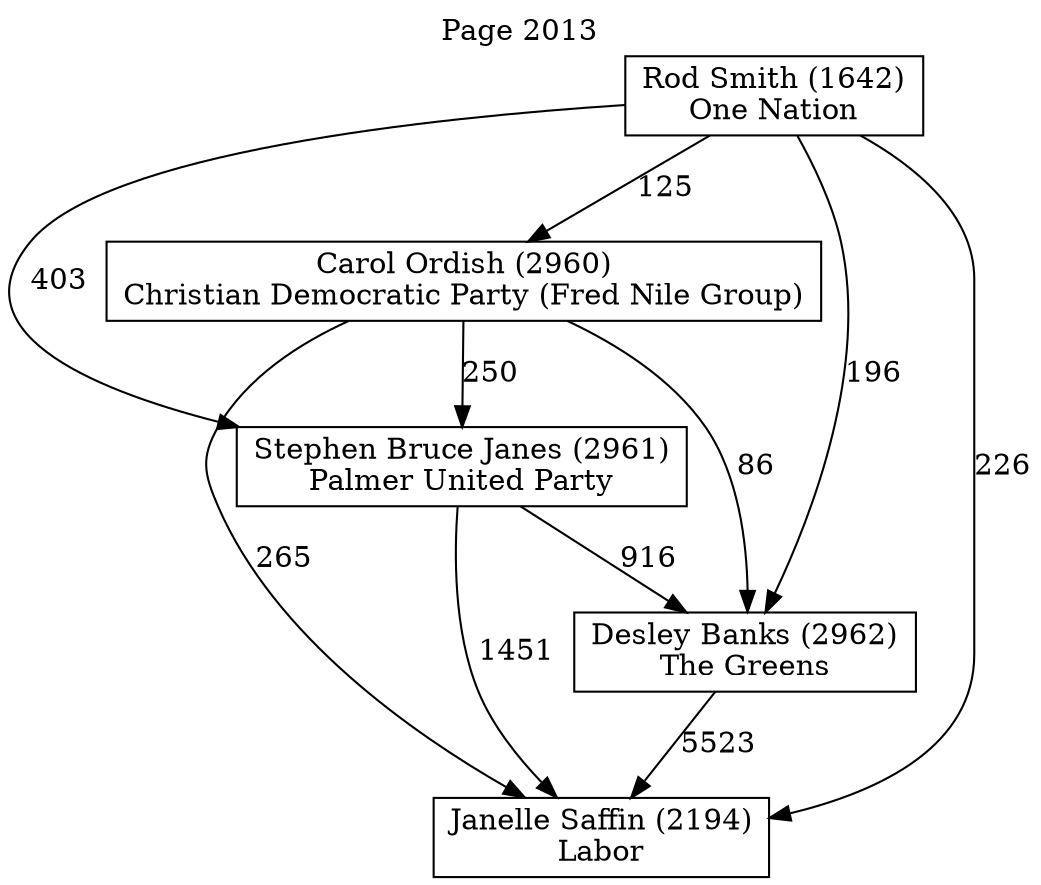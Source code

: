 // House preference flow
digraph "Janelle Saffin (2194)_Page_2013" {
	graph [label="Page 2013" labelloc=t mclimit=10]
	node [shape=box]
	"Janelle Saffin (2194)" [label="Janelle Saffin (2194)
Labor"]
	"Desley Banks (2962)" [label="Desley Banks (2962)
The Greens"]
	"Stephen Bruce Janes (2961)" [label="Stephen Bruce Janes (2961)
Palmer United Party"]
	"Carol Ordish (2960)" [label="Carol Ordish (2960)
Christian Democratic Party (Fred Nile Group)"]
	"Rod Smith (1642)" [label="Rod Smith (1642)
One Nation"]
	"Desley Banks (2962)" -> "Janelle Saffin (2194)" [label=5523]
	"Stephen Bruce Janes (2961)" -> "Desley Banks (2962)" [label=916]
	"Carol Ordish (2960)" -> "Stephen Bruce Janes (2961)" [label=250]
	"Rod Smith (1642)" -> "Carol Ordish (2960)" [label=125]
	"Stephen Bruce Janes (2961)" -> "Janelle Saffin (2194)" [label=1451]
	"Carol Ordish (2960)" -> "Janelle Saffin (2194)" [label=265]
	"Rod Smith (1642)" -> "Janelle Saffin (2194)" [label=226]
	"Rod Smith (1642)" -> "Stephen Bruce Janes (2961)" [label=403]
	"Carol Ordish (2960)" -> "Desley Banks (2962)" [label=86]
	"Rod Smith (1642)" -> "Desley Banks (2962)" [label=196]
}

